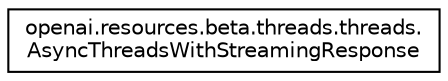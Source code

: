 digraph "Graphical Class Hierarchy"
{
 // LATEX_PDF_SIZE
  edge [fontname="Helvetica",fontsize="10",labelfontname="Helvetica",labelfontsize="10"];
  node [fontname="Helvetica",fontsize="10",shape=record];
  rankdir="LR";
  Node0 [label="openai.resources.beta.threads.threads.\lAsyncThreadsWithStreamingResponse",height=0.2,width=0.4,color="black", fillcolor="white", style="filled",URL="$classopenai_1_1resources_1_1beta_1_1threads_1_1threads_1_1AsyncThreadsWithStreamingResponse.html",tooltip=" "];
}
